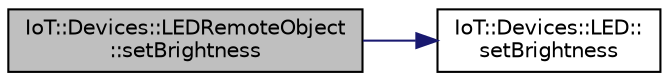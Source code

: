digraph "IoT::Devices::LEDRemoteObject::setBrightness"
{
 // LATEX_PDF_SIZE
  edge [fontname="Helvetica",fontsize="10",labelfontname="Helvetica",labelfontsize="10"];
  node [fontname="Helvetica",fontsize="10",shape=record];
  rankdir="LR";
  Node1 [label="IoT::Devices::LEDRemoteObject\l::setBrightness",height=0.2,width=0.4,color="black", fillcolor="grey75", style="filled", fontcolor="black",tooltip="Returns the TypeId of the class."];
  Node1 -> Node2 [color="midnightblue",fontsize="10",style="solid",fontname="Helvetica"];
  Node2 [label="IoT::Devices::LED::\lsetBrightness",height=0.2,width=0.4,color="black", fillcolor="white", style="filled",URL="$classIoT_1_1Devices_1_1LED.html#ae2f637544b8ecf6bc3305cb5700c2c8c",tooltip=" "];
}
